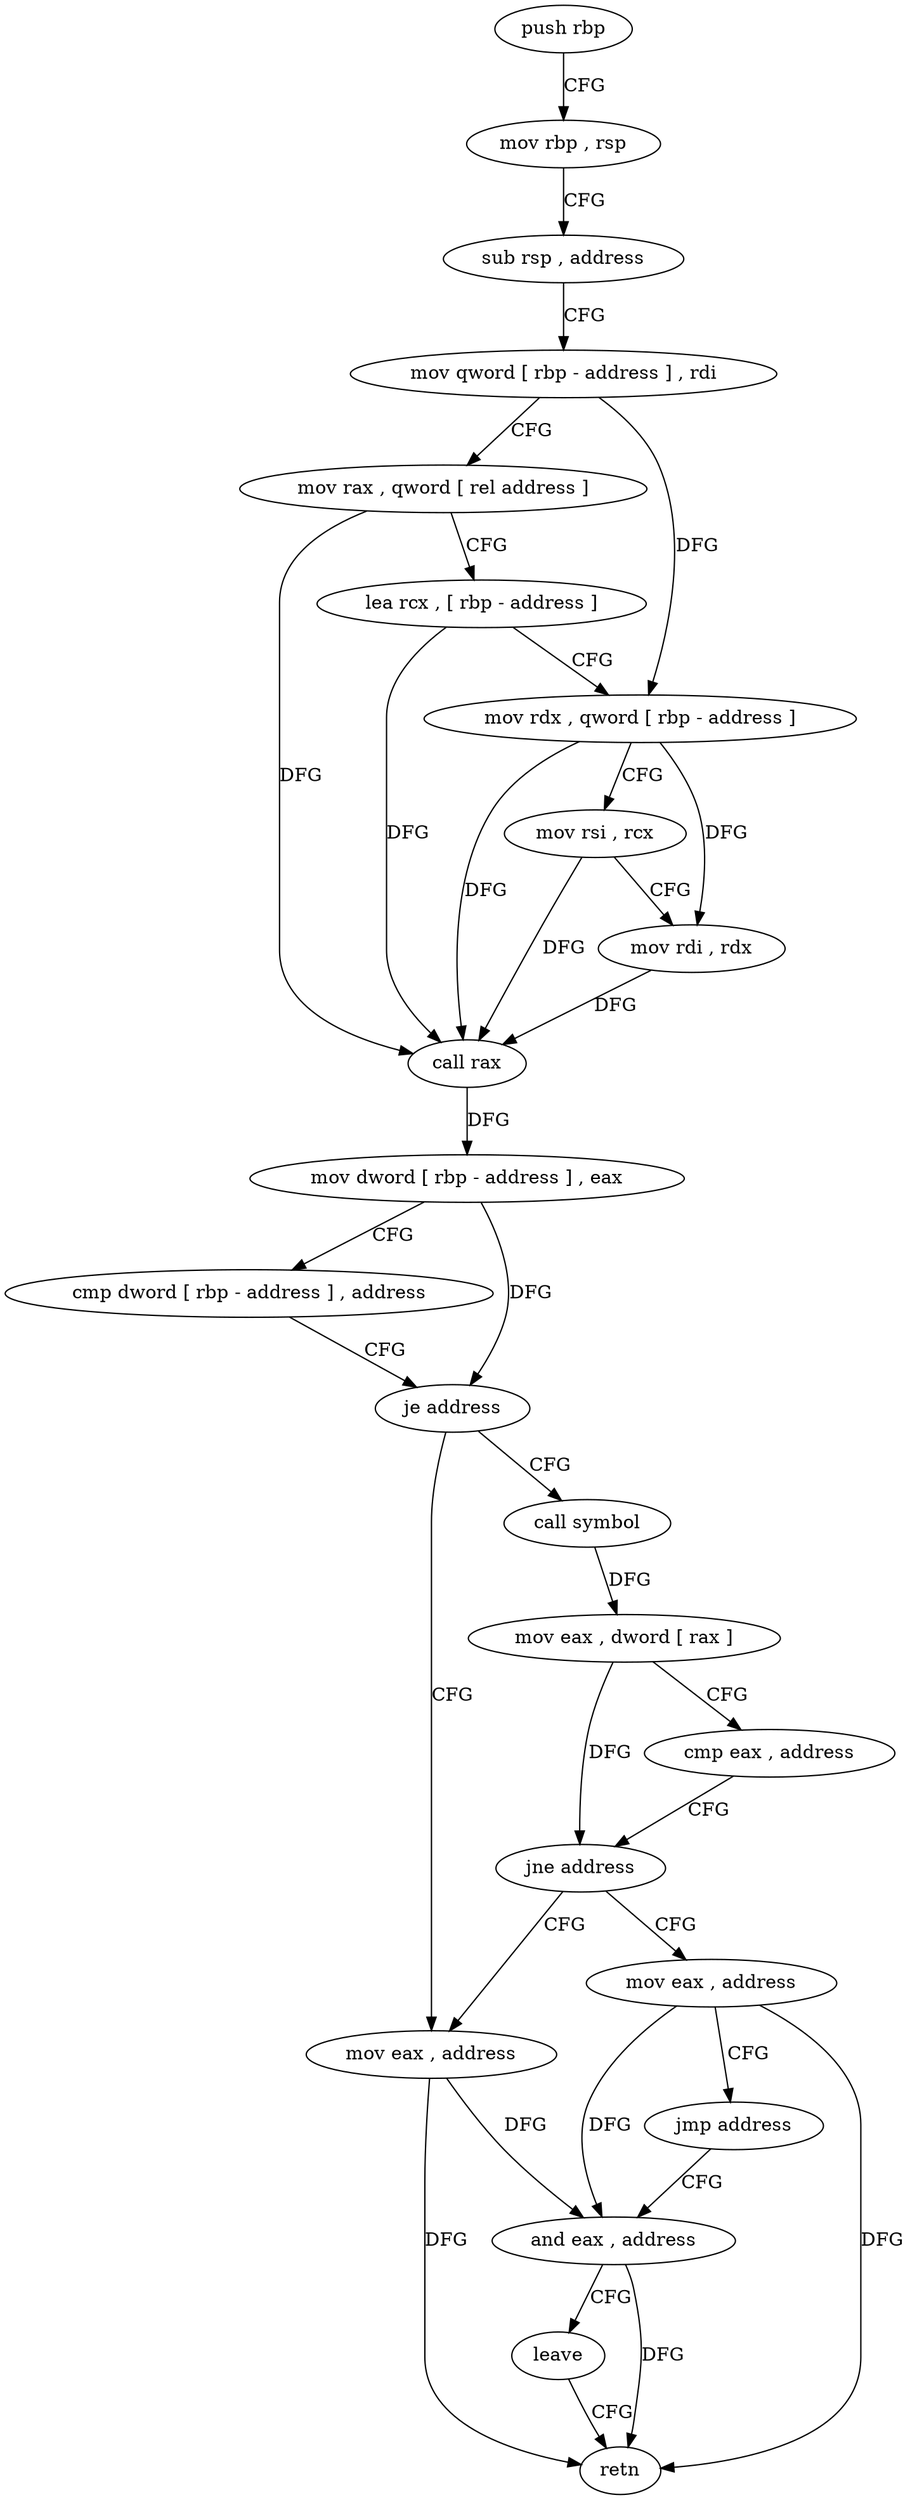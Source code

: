 digraph "func" {
"4209902" [label = "push rbp" ]
"4209903" [label = "mov rbp , rsp" ]
"4209906" [label = "sub rsp , address" ]
"4209913" [label = "mov qword [ rbp - address ] , rdi" ]
"4209920" [label = "mov rax , qword [ rel address ]" ]
"4209927" [label = "lea rcx , [ rbp - address ]" ]
"4209934" [label = "mov rdx , qword [ rbp - address ]" ]
"4209941" [label = "mov rsi , rcx" ]
"4209944" [label = "mov rdi , rdx" ]
"4209947" [label = "call rax" ]
"4209949" [label = "mov dword [ rbp - address ] , eax" ]
"4209952" [label = "cmp dword [ rbp - address ] , address" ]
"4209956" [label = "je address" ]
"4209977" [label = "mov eax , address" ]
"4209958" [label = "call symbol" ]
"4209982" [label = "and eax , address" ]
"4209963" [label = "mov eax , dword [ rax ]" ]
"4209965" [label = "cmp eax , address" ]
"4209968" [label = "jne address" ]
"4209970" [label = "mov eax , address" ]
"4209975" [label = "jmp address" ]
"4209985" [label = "leave" ]
"4209986" [label = "retn" ]
"4209902" -> "4209903" [ label = "CFG" ]
"4209903" -> "4209906" [ label = "CFG" ]
"4209906" -> "4209913" [ label = "CFG" ]
"4209913" -> "4209920" [ label = "CFG" ]
"4209913" -> "4209934" [ label = "DFG" ]
"4209920" -> "4209927" [ label = "CFG" ]
"4209920" -> "4209947" [ label = "DFG" ]
"4209927" -> "4209934" [ label = "CFG" ]
"4209927" -> "4209947" [ label = "DFG" ]
"4209934" -> "4209941" [ label = "CFG" ]
"4209934" -> "4209944" [ label = "DFG" ]
"4209934" -> "4209947" [ label = "DFG" ]
"4209941" -> "4209944" [ label = "CFG" ]
"4209941" -> "4209947" [ label = "DFG" ]
"4209944" -> "4209947" [ label = "DFG" ]
"4209947" -> "4209949" [ label = "DFG" ]
"4209949" -> "4209952" [ label = "CFG" ]
"4209949" -> "4209956" [ label = "DFG" ]
"4209952" -> "4209956" [ label = "CFG" ]
"4209956" -> "4209977" [ label = "CFG" ]
"4209956" -> "4209958" [ label = "CFG" ]
"4209977" -> "4209982" [ label = "DFG" ]
"4209977" -> "4209986" [ label = "DFG" ]
"4209958" -> "4209963" [ label = "DFG" ]
"4209982" -> "4209985" [ label = "CFG" ]
"4209982" -> "4209986" [ label = "DFG" ]
"4209963" -> "4209965" [ label = "CFG" ]
"4209963" -> "4209968" [ label = "DFG" ]
"4209965" -> "4209968" [ label = "CFG" ]
"4209968" -> "4209977" [ label = "CFG" ]
"4209968" -> "4209970" [ label = "CFG" ]
"4209970" -> "4209975" [ label = "CFG" ]
"4209970" -> "4209982" [ label = "DFG" ]
"4209970" -> "4209986" [ label = "DFG" ]
"4209975" -> "4209982" [ label = "CFG" ]
"4209985" -> "4209986" [ label = "CFG" ]
}
